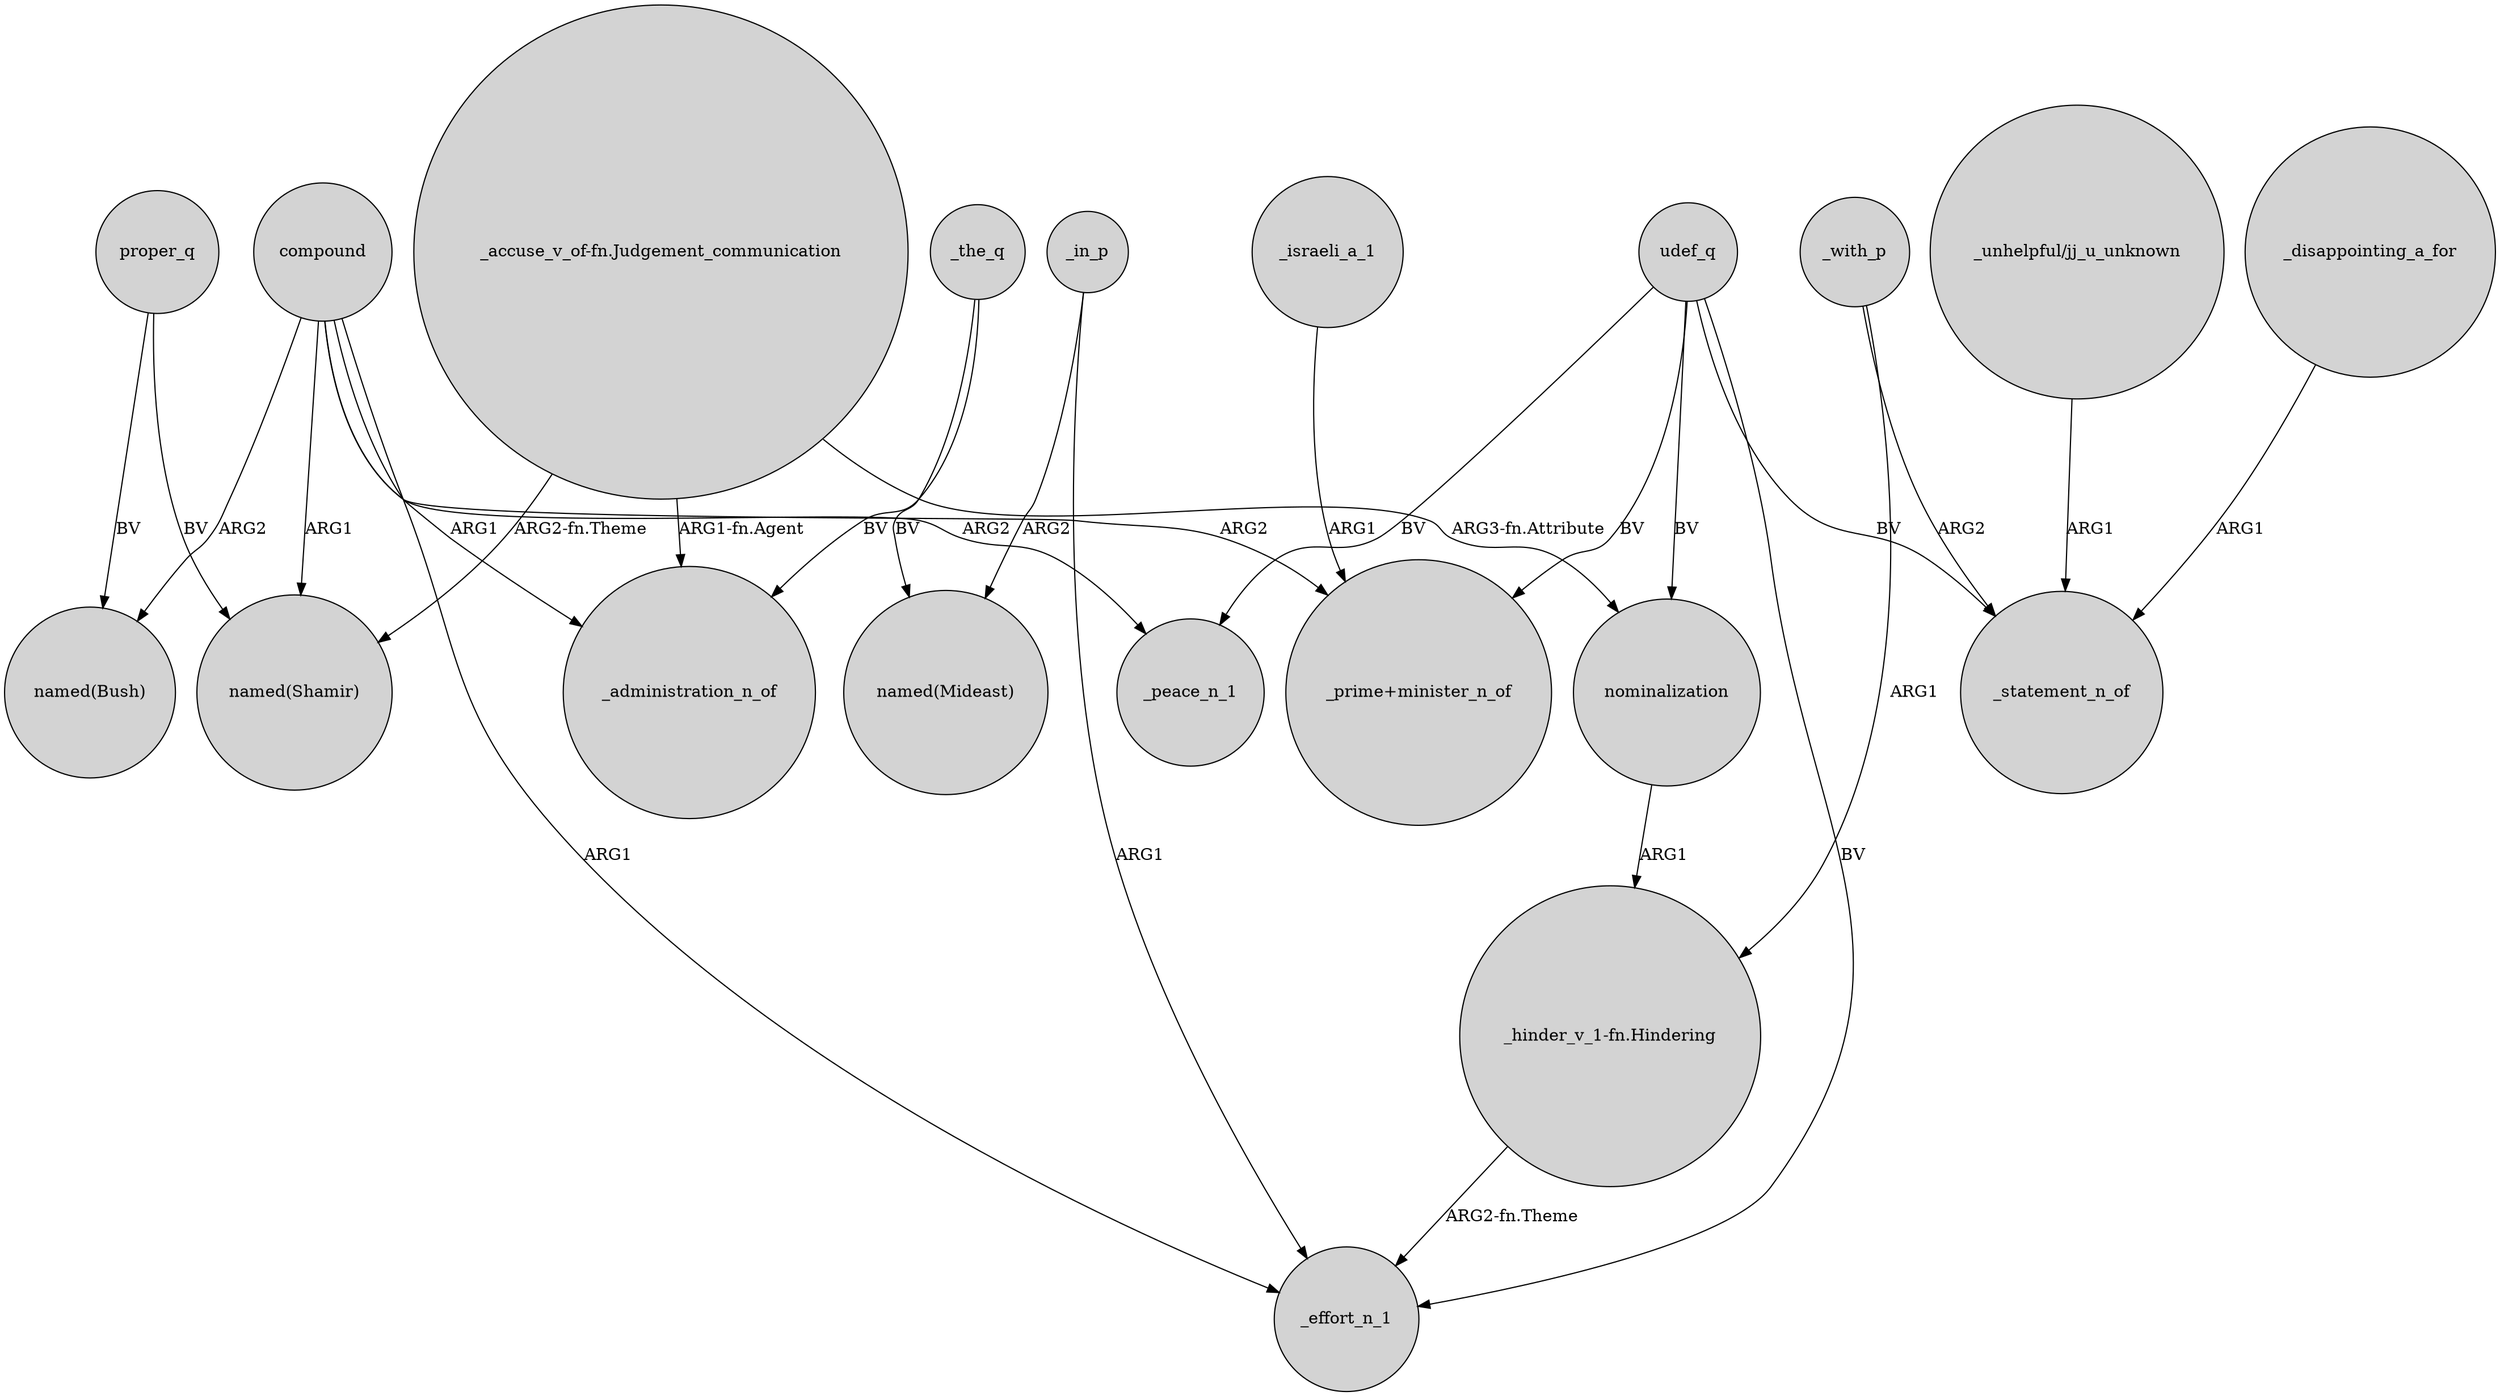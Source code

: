 digraph {
	node [shape=circle style=filled]
	"_accuse_v_of-fn.Judgement_communication" -> "named(Shamir)" [label="ARG2-fn.Theme"]
	"_accuse_v_of-fn.Judgement_communication" -> _administration_n_of [label="ARG1-fn.Agent"]
	_israeli_a_1 -> "_prime+minister_n_of" [label=ARG1]
	compound -> "_prime+minister_n_of" [label=ARG2]
	udef_q -> _peace_n_1 [label=BV]
	compound -> "named(Bush)" [label=ARG2]
	compound -> _administration_n_of [label=ARG1]
	compound -> "named(Shamir)" [label=ARG1]
	_with_p -> "_hinder_v_1-fn.Hindering" [label=ARG1]
	_the_q -> "named(Mideast)" [label=BV]
	compound -> _peace_n_1 [label=ARG2]
	compound -> _effort_n_1 [label=ARG1]
	udef_q -> "_prime+minister_n_of" [label=BV]
	_in_p -> "named(Mideast)" [label=ARG2]
	"_unhelpful/jj_u_unknown" -> _statement_n_of [label=ARG1]
	udef_q -> _statement_n_of [label=BV]
	proper_q -> "named(Bush)" [label=BV]
	udef_q -> nominalization [label=BV]
	proper_q -> "named(Shamir)" [label=BV]
	"_hinder_v_1-fn.Hindering" -> _effort_n_1 [label="ARG2-fn.Theme"]
	_with_p -> _statement_n_of [label=ARG2]
	_in_p -> _effort_n_1 [label=ARG1]
	_disappointing_a_for -> _statement_n_of [label=ARG1]
	_the_q -> _administration_n_of [label=BV]
	"_accuse_v_of-fn.Judgement_communication" -> nominalization [label="ARG3-fn.Attribute"]
	nominalization -> "_hinder_v_1-fn.Hindering" [label=ARG1]
	udef_q -> _effort_n_1 [label=BV]
}

